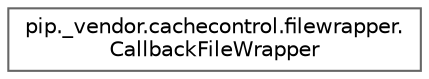 digraph "Graphical Class Hierarchy"
{
 // LATEX_PDF_SIZE
  bgcolor="transparent";
  edge [fontname=Helvetica,fontsize=10,labelfontname=Helvetica,labelfontsize=10];
  node [fontname=Helvetica,fontsize=10,shape=box,height=0.2,width=0.4];
  rankdir="LR";
  Node0 [id="Node000000",label="pip._vendor.cachecontrol.filewrapper.\lCallbackFileWrapper",height=0.2,width=0.4,color="grey40", fillcolor="white", style="filled",URL="$dc/ddc/classpip_1_1__vendor_1_1cachecontrol_1_1filewrapper_1_1CallbackFileWrapper.html",tooltip=" "];
}
